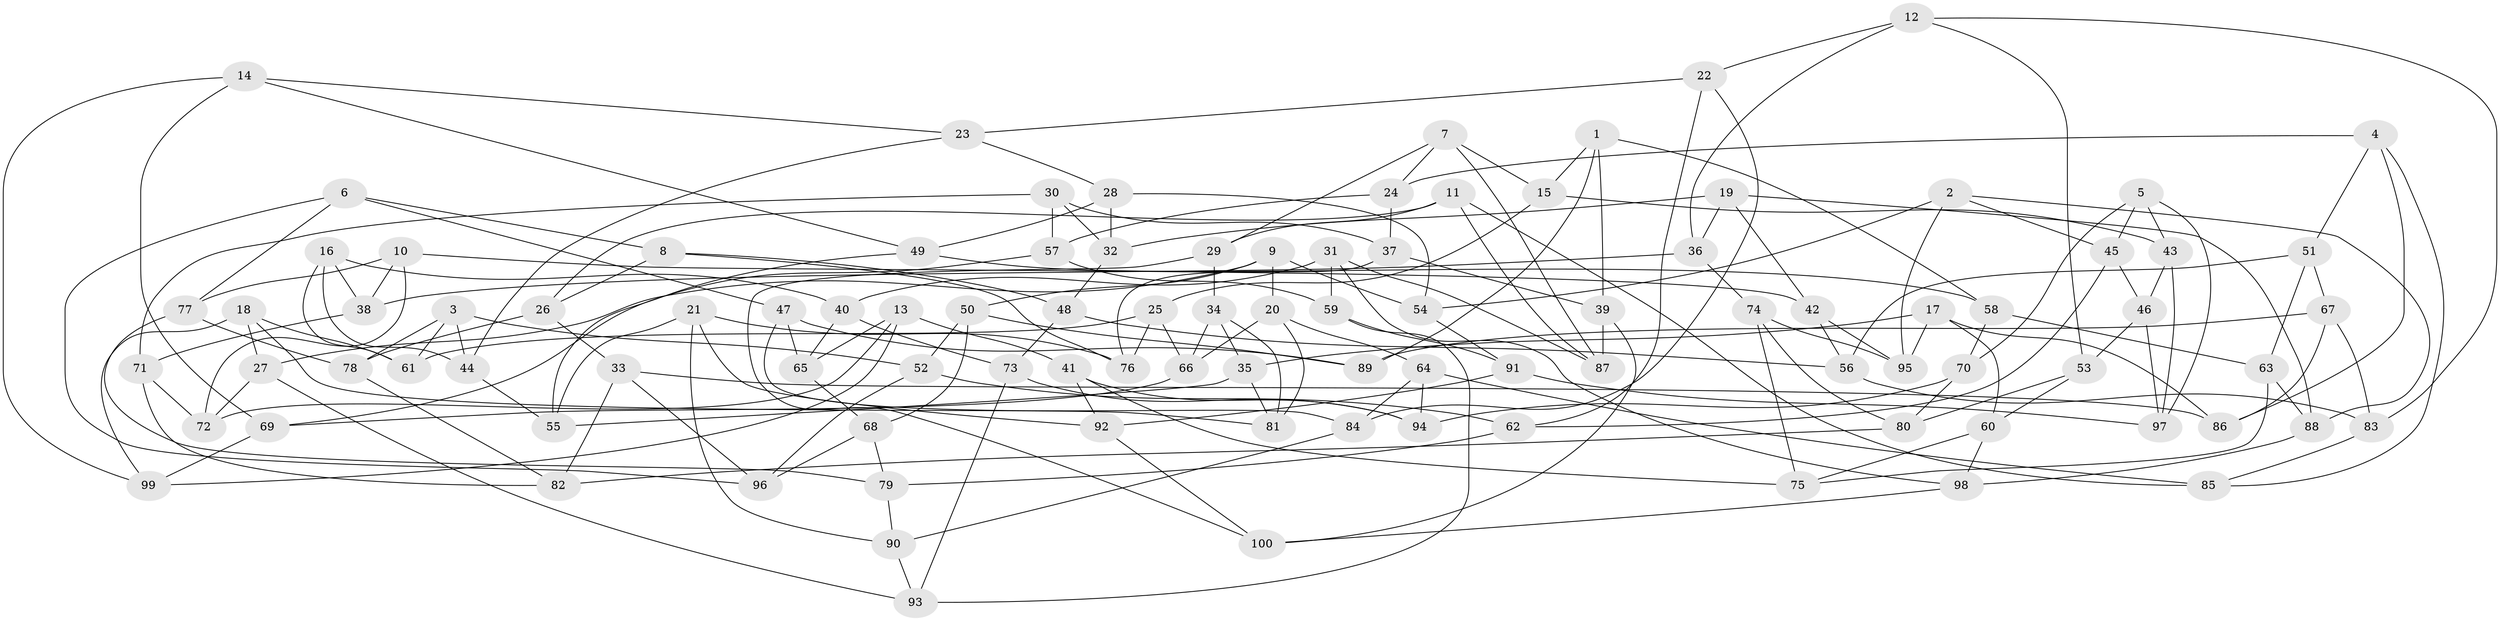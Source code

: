// Generated by graph-tools (version 1.1) at 2025/11/02/21/25 10:11:16]
// undirected, 100 vertices, 200 edges
graph export_dot {
graph [start="1"]
  node [color=gray90,style=filled];
  1;
  2;
  3;
  4;
  5;
  6;
  7;
  8;
  9;
  10;
  11;
  12;
  13;
  14;
  15;
  16;
  17;
  18;
  19;
  20;
  21;
  22;
  23;
  24;
  25;
  26;
  27;
  28;
  29;
  30;
  31;
  32;
  33;
  34;
  35;
  36;
  37;
  38;
  39;
  40;
  41;
  42;
  43;
  44;
  45;
  46;
  47;
  48;
  49;
  50;
  51;
  52;
  53;
  54;
  55;
  56;
  57;
  58;
  59;
  60;
  61;
  62;
  63;
  64;
  65;
  66;
  67;
  68;
  69;
  70;
  71;
  72;
  73;
  74;
  75;
  76;
  77;
  78;
  79;
  80;
  81;
  82;
  83;
  84;
  85;
  86;
  87;
  88;
  89;
  90;
  91;
  92;
  93;
  94;
  95;
  96;
  97;
  98;
  99;
  100;
  1 -- 39;
  1 -- 89;
  1 -- 58;
  1 -- 15;
  2 -- 54;
  2 -- 45;
  2 -- 95;
  2 -- 88;
  3 -- 52;
  3 -- 61;
  3 -- 78;
  3 -- 44;
  4 -- 86;
  4 -- 51;
  4 -- 24;
  4 -- 85;
  5 -- 97;
  5 -- 43;
  5 -- 70;
  5 -- 45;
  6 -- 96;
  6 -- 8;
  6 -- 77;
  6 -- 47;
  7 -- 29;
  7 -- 24;
  7 -- 87;
  7 -- 15;
  8 -- 48;
  8 -- 76;
  8 -- 26;
  9 -- 50;
  9 -- 27;
  9 -- 20;
  9 -- 54;
  10 -- 42;
  10 -- 38;
  10 -- 77;
  10 -- 72;
  11 -- 85;
  11 -- 26;
  11 -- 29;
  11 -- 87;
  12 -- 53;
  12 -- 83;
  12 -- 36;
  12 -- 22;
  13 -- 41;
  13 -- 65;
  13 -- 72;
  13 -- 99;
  14 -- 69;
  14 -- 49;
  14 -- 23;
  14 -- 99;
  15 -- 43;
  15 -- 25;
  16 -- 40;
  16 -- 61;
  16 -- 44;
  16 -- 38;
  17 -- 60;
  17 -- 86;
  17 -- 35;
  17 -- 95;
  18 -- 27;
  18 -- 99;
  18 -- 61;
  18 -- 81;
  19 -- 42;
  19 -- 36;
  19 -- 88;
  19 -- 32;
  20 -- 64;
  20 -- 66;
  20 -- 81;
  21 -- 76;
  21 -- 90;
  21 -- 92;
  21 -- 55;
  22 -- 23;
  22 -- 62;
  22 -- 84;
  23 -- 28;
  23 -- 44;
  24 -- 37;
  24 -- 57;
  25 -- 76;
  25 -- 61;
  25 -- 66;
  26 -- 33;
  26 -- 78;
  27 -- 93;
  27 -- 72;
  28 -- 32;
  28 -- 54;
  28 -- 49;
  29 -- 34;
  29 -- 100;
  30 -- 57;
  30 -- 71;
  30 -- 37;
  30 -- 32;
  31 -- 40;
  31 -- 98;
  31 -- 59;
  31 -- 87;
  32 -- 48;
  33 -- 82;
  33 -- 86;
  33 -- 96;
  34 -- 66;
  34 -- 81;
  34 -- 35;
  35 -- 55;
  35 -- 81;
  36 -- 74;
  36 -- 38;
  37 -- 76;
  37 -- 39;
  38 -- 71;
  39 -- 100;
  39 -- 87;
  40 -- 65;
  40 -- 73;
  41 -- 94;
  41 -- 75;
  41 -- 92;
  42 -- 95;
  42 -- 56;
  43 -- 46;
  43 -- 97;
  44 -- 55;
  45 -- 62;
  45 -- 46;
  46 -- 97;
  46 -- 53;
  47 -- 65;
  47 -- 89;
  47 -- 84;
  48 -- 56;
  48 -- 73;
  49 -- 58;
  49 -- 55;
  50 -- 52;
  50 -- 68;
  50 -- 89;
  51 -- 63;
  51 -- 56;
  51 -- 67;
  52 -- 96;
  52 -- 62;
  53 -- 60;
  53 -- 80;
  54 -- 91;
  56 -- 83;
  57 -- 59;
  57 -- 69;
  58 -- 70;
  58 -- 63;
  59 -- 93;
  59 -- 91;
  60 -- 98;
  60 -- 75;
  62 -- 79;
  63 -- 88;
  63 -- 75;
  64 -- 85;
  64 -- 94;
  64 -- 84;
  65 -- 68;
  66 -- 69;
  67 -- 83;
  67 -- 86;
  67 -- 89;
  68 -- 96;
  68 -- 79;
  69 -- 99;
  70 -- 94;
  70 -- 80;
  71 -- 82;
  71 -- 72;
  73 -- 93;
  73 -- 94;
  74 -- 95;
  74 -- 75;
  74 -- 80;
  77 -- 78;
  77 -- 79;
  78 -- 82;
  79 -- 90;
  80 -- 82;
  83 -- 85;
  84 -- 90;
  88 -- 98;
  90 -- 93;
  91 -- 92;
  91 -- 97;
  92 -- 100;
  98 -- 100;
}
